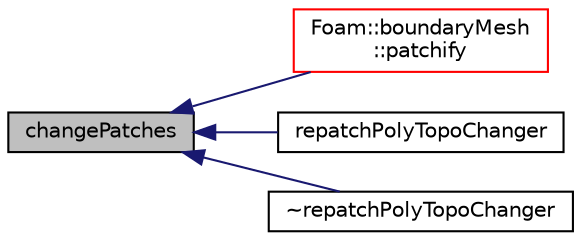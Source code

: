 digraph "changePatches"
{
  bgcolor="transparent";
  edge [fontname="Helvetica",fontsize="10",labelfontname="Helvetica",labelfontsize="10"];
  node [fontname="Helvetica",fontsize="10",shape=record];
  rankdir="LR";
  Node1 [label="changePatches",height=0.2,width=0.4,color="black", fillcolor="grey75", style="filled", fontcolor="black"];
  Node1 -> Node2 [dir="back",color="midnightblue",fontsize="10",style="solid",fontname="Helvetica"];
  Node2 [label="Foam::boundaryMesh\l::patchify",height=0.2,width=0.4,color="red",URL="$a00150.html#a1388ce7b51e90f0f124154376ec33a51",tooltip="Take over patches onto polyMesh from nearest face in *this. "];
  Node1 -> Node3 [dir="back",color="midnightblue",fontsize="10",style="solid",fontname="Helvetica"];
  Node3 [label="repatchPolyTopoChanger",height=0.2,width=0.4,color="black",URL="$a02208.html#a0d06e2976a35f76e6bc6be7719a1c449",tooltip="Construct for given mesh. "];
  Node1 -> Node4 [dir="back",color="midnightblue",fontsize="10",style="solid",fontname="Helvetica"];
  Node4 [label="~repatchPolyTopoChanger",height=0.2,width=0.4,color="black",URL="$a02208.html#ae5947c3381cede93873ff1e1f9e0d0ec",tooltip="Destructor. "];
}
